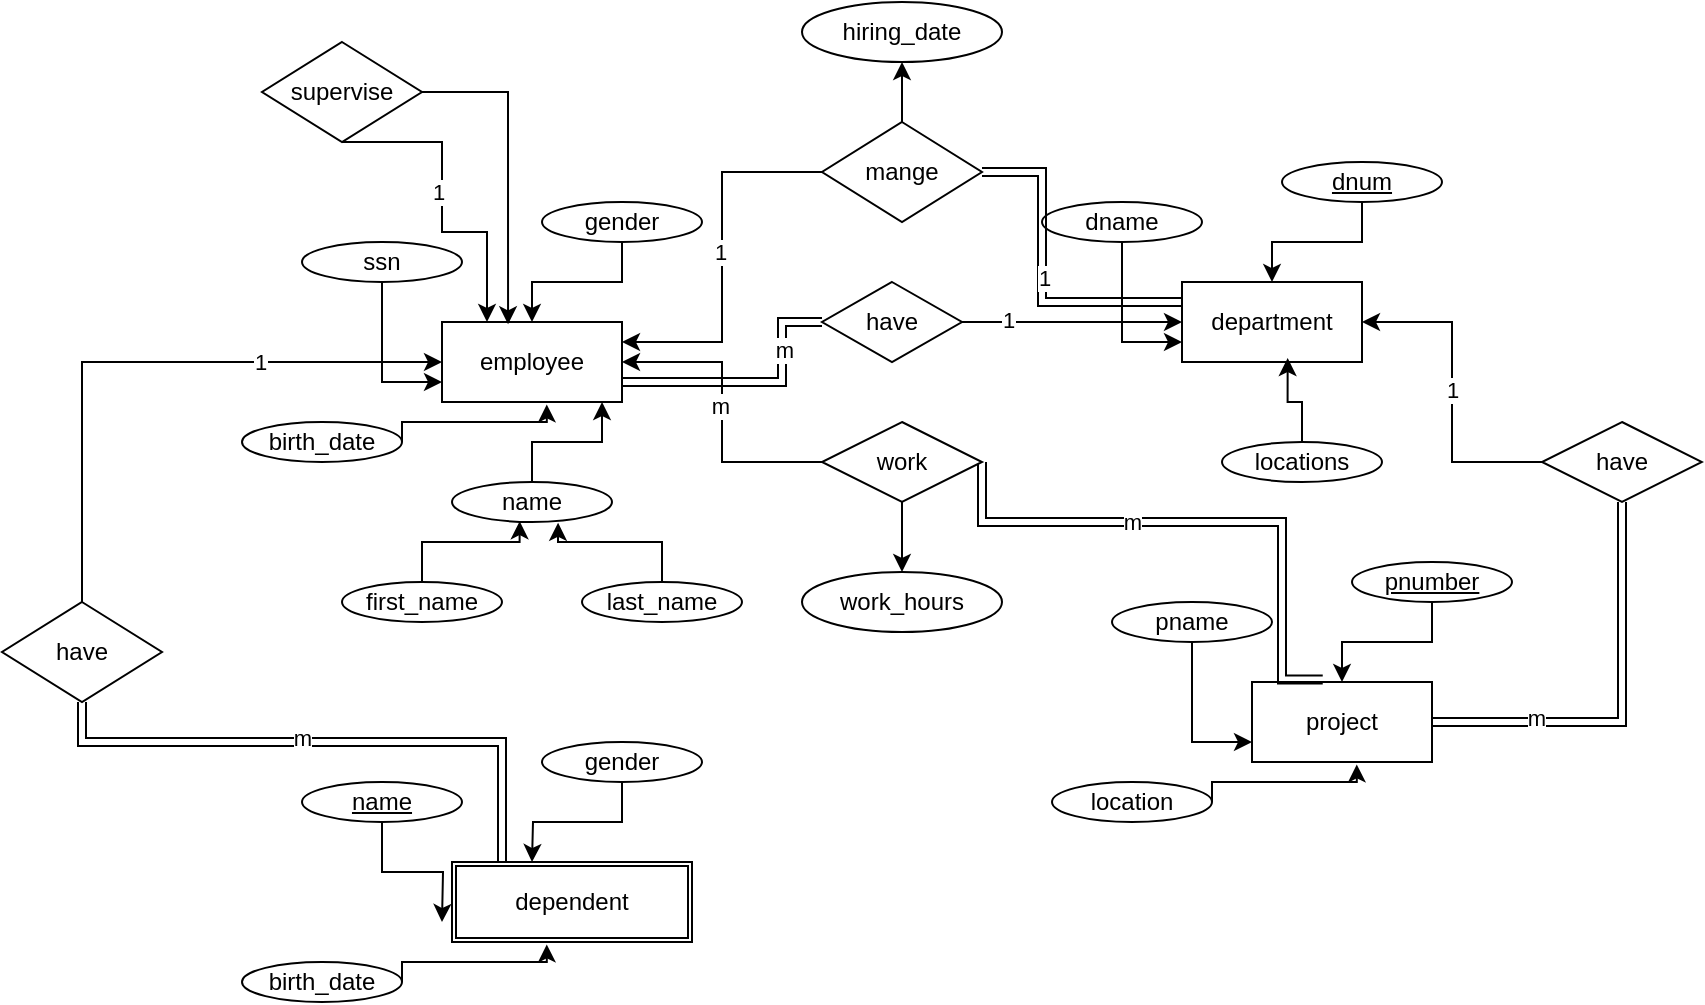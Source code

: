 <mxfile version="27.1.6">
  <diagram name="Page-1" id="vknJ0HSC49CURDl3-mdx">
    <mxGraphModel dx="2575" dy="620" grid="1" gridSize="10" guides="1" tooltips="1" connect="1" arrows="1" fold="1" page="1" pageScale="1" pageWidth="850" pageHeight="1100" math="0" shadow="0">
      <root>
        <mxCell id="0" />
        <mxCell id="1" parent="0" />
        <mxCell id="K1OXzFgDzaIbVZVbNI_d-1" value="employee" style="rounded=0;whiteSpace=wrap;html=1;" vertex="1" parent="1">
          <mxGeometry x="170" y="180" width="90" height="40" as="geometry" />
        </mxCell>
        <mxCell id="K1OXzFgDzaIbVZVbNI_d-10" style="edgeStyle=orthogonalEdgeStyle;rounded=0;orthogonalLoop=1;jettySize=auto;html=1;exitX=0.5;exitY=1;exitDx=0;exitDy=0;entryX=0;entryY=0.75;entryDx=0;entryDy=0;" edge="1" parent="1" source="K1OXzFgDzaIbVZVbNI_d-2" target="K1OXzFgDzaIbVZVbNI_d-1">
          <mxGeometry relative="1" as="geometry" />
        </mxCell>
        <mxCell id="K1OXzFgDzaIbVZVbNI_d-2" value="ssn" style="ellipse;whiteSpace=wrap;html=1;" vertex="1" parent="1">
          <mxGeometry x="100" y="140" width="80" height="20" as="geometry" />
        </mxCell>
        <mxCell id="K1OXzFgDzaIbVZVbNI_d-3" value="birth_date" style="ellipse;whiteSpace=wrap;html=1;" vertex="1" parent="1">
          <mxGeometry x="70" y="230" width="80" height="20" as="geometry" />
        </mxCell>
        <mxCell id="K1OXzFgDzaIbVZVbNI_d-4" value="name" style="ellipse;whiteSpace=wrap;html=1;" vertex="1" parent="1">
          <mxGeometry x="175" y="260" width="80" height="20" as="geometry" />
        </mxCell>
        <mxCell id="K1OXzFgDzaIbVZVbNI_d-9" style="edgeStyle=orthogonalEdgeStyle;rounded=0;orthogonalLoop=1;jettySize=auto;html=1;exitX=0.5;exitY=1;exitDx=0;exitDy=0;" edge="1" parent="1" source="K1OXzFgDzaIbVZVbNI_d-5" target="K1OXzFgDzaIbVZVbNI_d-1">
          <mxGeometry relative="1" as="geometry" />
        </mxCell>
        <mxCell id="K1OXzFgDzaIbVZVbNI_d-5" value="gender" style="ellipse;whiteSpace=wrap;html=1;" vertex="1" parent="1">
          <mxGeometry x="220" y="120" width="80" height="20" as="geometry" />
        </mxCell>
        <mxCell id="K1OXzFgDzaIbVZVbNI_d-6" value="last_name" style="ellipse;whiteSpace=wrap;html=1;" vertex="1" parent="1">
          <mxGeometry x="240" y="310" width="80" height="20" as="geometry" />
        </mxCell>
        <mxCell id="K1OXzFgDzaIbVZVbNI_d-7" value="first_name" style="ellipse;whiteSpace=wrap;html=1;" vertex="1" parent="1">
          <mxGeometry x="120" y="310" width="80" height="20" as="geometry" />
        </mxCell>
        <mxCell id="K1OXzFgDzaIbVZVbNI_d-11" style="edgeStyle=orthogonalEdgeStyle;rounded=0;orthogonalLoop=1;jettySize=auto;html=1;exitX=1;exitY=0.5;exitDx=0;exitDy=0;entryX=0.582;entryY=1.03;entryDx=0;entryDy=0;entryPerimeter=0;" edge="1" parent="1" source="K1OXzFgDzaIbVZVbNI_d-3" target="K1OXzFgDzaIbVZVbNI_d-1">
          <mxGeometry relative="1" as="geometry">
            <Array as="points">
              <mxPoint x="150" y="230" />
              <mxPoint x="222" y="230" />
            </Array>
          </mxGeometry>
        </mxCell>
        <mxCell id="K1OXzFgDzaIbVZVbNI_d-12" style="edgeStyle=orthogonalEdgeStyle;rounded=0;orthogonalLoop=1;jettySize=auto;html=1;exitX=0.5;exitY=0;exitDx=0;exitDy=0;entryX=0.889;entryY=1;entryDx=0;entryDy=0;entryPerimeter=0;" edge="1" parent="1" source="K1OXzFgDzaIbVZVbNI_d-4" target="K1OXzFgDzaIbVZVbNI_d-1">
          <mxGeometry relative="1" as="geometry" />
        </mxCell>
        <mxCell id="K1OXzFgDzaIbVZVbNI_d-13" style="edgeStyle=orthogonalEdgeStyle;rounded=0;orthogonalLoop=1;jettySize=auto;html=1;exitX=0.5;exitY=0;exitDx=0;exitDy=0;entryX=0.663;entryY=1.02;entryDx=0;entryDy=0;entryPerimeter=0;" edge="1" parent="1" source="K1OXzFgDzaIbVZVbNI_d-6" target="K1OXzFgDzaIbVZVbNI_d-4">
          <mxGeometry relative="1" as="geometry" />
        </mxCell>
        <mxCell id="K1OXzFgDzaIbVZVbNI_d-14" style="edgeStyle=orthogonalEdgeStyle;rounded=0;orthogonalLoop=1;jettySize=auto;html=1;exitX=0.5;exitY=0;exitDx=0;exitDy=0;entryX=0.423;entryY=0.98;entryDx=0;entryDy=0;entryPerimeter=0;" edge="1" parent="1" source="K1OXzFgDzaIbVZVbNI_d-7" target="K1OXzFgDzaIbVZVbNI_d-4">
          <mxGeometry relative="1" as="geometry" />
        </mxCell>
        <mxCell id="K1OXzFgDzaIbVZVbNI_d-15" value="department" style="rounded=0;whiteSpace=wrap;html=1;" vertex="1" parent="1">
          <mxGeometry x="540" y="160" width="90" height="40" as="geometry" />
        </mxCell>
        <mxCell id="K1OXzFgDzaIbVZVbNI_d-16" style="edgeStyle=orthogonalEdgeStyle;rounded=0;orthogonalLoop=1;jettySize=auto;html=1;exitX=0.5;exitY=1;exitDx=0;exitDy=0;entryX=0;entryY=0.75;entryDx=0;entryDy=0;" edge="1" parent="1" source="K1OXzFgDzaIbVZVbNI_d-17" target="K1OXzFgDzaIbVZVbNI_d-15">
          <mxGeometry relative="1" as="geometry" />
        </mxCell>
        <mxCell id="K1OXzFgDzaIbVZVbNI_d-17" value="dname" style="ellipse;whiteSpace=wrap;html=1;" vertex="1" parent="1">
          <mxGeometry x="470" y="120" width="80" height="20" as="geometry" />
        </mxCell>
        <mxCell id="K1OXzFgDzaIbVZVbNI_d-18" value="locations" style="ellipse;whiteSpace=wrap;html=1;" vertex="1" parent="1">
          <mxGeometry x="560" y="240" width="80" height="20" as="geometry" />
        </mxCell>
        <mxCell id="K1OXzFgDzaIbVZVbNI_d-20" style="edgeStyle=orthogonalEdgeStyle;rounded=0;orthogonalLoop=1;jettySize=auto;html=1;exitX=0.5;exitY=1;exitDx=0;exitDy=0;" edge="1" parent="1" source="K1OXzFgDzaIbVZVbNI_d-21" target="K1OXzFgDzaIbVZVbNI_d-15">
          <mxGeometry relative="1" as="geometry" />
        </mxCell>
        <mxCell id="K1OXzFgDzaIbVZVbNI_d-21" value="&lt;u&gt;dnum&lt;/u&gt;" style="ellipse;whiteSpace=wrap;html=1;" vertex="1" parent="1">
          <mxGeometry x="590" y="100" width="80" height="20" as="geometry" />
        </mxCell>
        <mxCell id="K1OXzFgDzaIbVZVbNI_d-28" style="edgeStyle=orthogonalEdgeStyle;rounded=0;orthogonalLoop=1;jettySize=auto;html=1;exitX=0.5;exitY=0;exitDx=0;exitDy=0;entryX=0.587;entryY=0.95;entryDx=0;entryDy=0;entryPerimeter=0;" edge="1" parent="1" source="K1OXzFgDzaIbVZVbNI_d-18" target="K1OXzFgDzaIbVZVbNI_d-15">
          <mxGeometry relative="1" as="geometry" />
        </mxCell>
        <mxCell id="K1OXzFgDzaIbVZVbNI_d-29" value="project" style="rounded=0;whiteSpace=wrap;html=1;" vertex="1" parent="1">
          <mxGeometry x="575" y="360" width="90" height="40" as="geometry" />
        </mxCell>
        <mxCell id="K1OXzFgDzaIbVZVbNI_d-30" style="edgeStyle=orthogonalEdgeStyle;rounded=0;orthogonalLoop=1;jettySize=auto;html=1;exitX=0.5;exitY=1;exitDx=0;exitDy=0;entryX=0;entryY=0.75;entryDx=0;entryDy=0;" edge="1" parent="1" source="K1OXzFgDzaIbVZVbNI_d-31" target="K1OXzFgDzaIbVZVbNI_d-29">
          <mxGeometry relative="1" as="geometry" />
        </mxCell>
        <mxCell id="K1OXzFgDzaIbVZVbNI_d-31" value="pname" style="ellipse;whiteSpace=wrap;html=1;" vertex="1" parent="1">
          <mxGeometry x="505" y="320" width="80" height="20" as="geometry" />
        </mxCell>
        <mxCell id="K1OXzFgDzaIbVZVbNI_d-32" value="location" style="ellipse;whiteSpace=wrap;html=1;" vertex="1" parent="1">
          <mxGeometry x="475" y="410" width="80" height="20" as="geometry" />
        </mxCell>
        <mxCell id="K1OXzFgDzaIbVZVbNI_d-34" style="edgeStyle=orthogonalEdgeStyle;rounded=0;orthogonalLoop=1;jettySize=auto;html=1;exitX=0.5;exitY=1;exitDx=0;exitDy=0;" edge="1" parent="1" source="K1OXzFgDzaIbVZVbNI_d-35" target="K1OXzFgDzaIbVZVbNI_d-29">
          <mxGeometry relative="1" as="geometry" />
        </mxCell>
        <mxCell id="K1OXzFgDzaIbVZVbNI_d-35" value="&lt;u&gt;pnumber&lt;/u&gt;" style="ellipse;whiteSpace=wrap;html=1;" vertex="1" parent="1">
          <mxGeometry x="625" y="300" width="80" height="20" as="geometry" />
        </mxCell>
        <mxCell id="K1OXzFgDzaIbVZVbNI_d-38" style="edgeStyle=orthogonalEdgeStyle;rounded=0;orthogonalLoop=1;jettySize=auto;html=1;exitX=1;exitY=0.5;exitDx=0;exitDy=0;entryX=0.582;entryY=1.03;entryDx=0;entryDy=0;entryPerimeter=0;" edge="1" parent="1" source="K1OXzFgDzaIbVZVbNI_d-32" target="K1OXzFgDzaIbVZVbNI_d-29">
          <mxGeometry relative="1" as="geometry">
            <Array as="points">
              <mxPoint x="555" y="410" />
              <mxPoint x="627" y="410" />
            </Array>
          </mxGeometry>
        </mxCell>
        <mxCell id="K1OXzFgDzaIbVZVbNI_d-43" style="edgeStyle=orthogonalEdgeStyle;rounded=0;orthogonalLoop=1;jettySize=auto;html=1;exitX=1;exitY=0.5;exitDx=0;exitDy=0;entryX=0.393;entryY=-0.03;entryDx=0;entryDy=0;entryPerimeter=0;shape=link;" edge="1" parent="1" source="K1OXzFgDzaIbVZVbNI_d-42" target="K1OXzFgDzaIbVZVbNI_d-29">
          <mxGeometry relative="1" as="geometry">
            <mxPoint x="550" y="300" as="targetPoint" />
            <Array as="points">
              <mxPoint x="440" y="280" />
              <mxPoint x="590" y="280" />
              <mxPoint x="590" y="359" />
            </Array>
          </mxGeometry>
        </mxCell>
        <mxCell id="K1OXzFgDzaIbVZVbNI_d-82" value="m" style="edgeLabel;html=1;align=center;verticalAlign=middle;resizable=0;points=[];" vertex="1" connectable="0" parent="K1OXzFgDzaIbVZVbNI_d-43">
          <mxGeometry x="-0.247" relative="1" as="geometry">
            <mxPoint as="offset" />
          </mxGeometry>
        </mxCell>
        <mxCell id="K1OXzFgDzaIbVZVbNI_d-44" style="edgeStyle=orthogonalEdgeStyle;rounded=0;orthogonalLoop=1;jettySize=auto;html=1;exitX=0;exitY=0.5;exitDx=0;exitDy=0;entryX=1;entryY=0.5;entryDx=0;entryDy=0;" edge="1" parent="1" source="K1OXzFgDzaIbVZVbNI_d-42" target="K1OXzFgDzaIbVZVbNI_d-1">
          <mxGeometry relative="1" as="geometry" />
        </mxCell>
        <mxCell id="K1OXzFgDzaIbVZVbNI_d-80" value="m" style="edgeLabel;html=1;align=center;verticalAlign=middle;resizable=0;points=[];" vertex="1" connectable="0" parent="K1OXzFgDzaIbVZVbNI_d-44">
          <mxGeometry x="0.06" y="1" relative="1" as="geometry">
            <mxPoint y="1" as="offset" />
          </mxGeometry>
        </mxCell>
        <mxCell id="K1OXzFgDzaIbVZVbNI_d-71" style="edgeStyle=orthogonalEdgeStyle;rounded=0;orthogonalLoop=1;jettySize=auto;html=1;exitX=0.5;exitY=1;exitDx=0;exitDy=0;entryX=0.5;entryY=0;entryDx=0;entryDy=0;" edge="1" parent="1" source="K1OXzFgDzaIbVZVbNI_d-42" target="K1OXzFgDzaIbVZVbNI_d-70">
          <mxGeometry relative="1" as="geometry" />
        </mxCell>
        <mxCell id="K1OXzFgDzaIbVZVbNI_d-42" value="work" style="rhombus;whiteSpace=wrap;html=1;" vertex="1" parent="1">
          <mxGeometry x="360" y="230" width="80" height="40" as="geometry" />
        </mxCell>
        <mxCell id="K1OXzFgDzaIbVZVbNI_d-46" style="edgeStyle=orthogonalEdgeStyle;rounded=0;orthogonalLoop=1;jettySize=auto;html=1;exitX=0.5;exitY=1;exitDx=0;exitDy=0;entryX=0;entryY=0.75;entryDx=0;entryDy=0;" edge="1" parent="1" source="K1OXzFgDzaIbVZVbNI_d-47">
          <mxGeometry relative="1" as="geometry">
            <mxPoint x="170" y="480" as="targetPoint" />
          </mxGeometry>
        </mxCell>
        <mxCell id="K1OXzFgDzaIbVZVbNI_d-47" value="&lt;u&gt;name&lt;/u&gt;" style="ellipse;whiteSpace=wrap;html=1;" vertex="1" parent="1">
          <mxGeometry x="100" y="410" width="80" height="20" as="geometry" />
        </mxCell>
        <mxCell id="K1OXzFgDzaIbVZVbNI_d-48" value="birth_date" style="ellipse;whiteSpace=wrap;html=1;" vertex="1" parent="1">
          <mxGeometry x="70" y="500" width="80" height="20" as="geometry" />
        </mxCell>
        <mxCell id="K1OXzFgDzaIbVZVbNI_d-50" style="edgeStyle=orthogonalEdgeStyle;rounded=0;orthogonalLoop=1;jettySize=auto;html=1;exitX=0.5;exitY=1;exitDx=0;exitDy=0;" edge="1" parent="1" source="K1OXzFgDzaIbVZVbNI_d-51">
          <mxGeometry relative="1" as="geometry">
            <mxPoint x="215" y="450" as="targetPoint" />
          </mxGeometry>
        </mxCell>
        <mxCell id="K1OXzFgDzaIbVZVbNI_d-51" value="gender" style="ellipse;whiteSpace=wrap;html=1;" vertex="1" parent="1">
          <mxGeometry x="220" y="390" width="80" height="20" as="geometry" />
        </mxCell>
        <mxCell id="K1OXzFgDzaIbVZVbNI_d-54" style="edgeStyle=orthogonalEdgeStyle;rounded=0;orthogonalLoop=1;jettySize=auto;html=1;exitX=1;exitY=0.5;exitDx=0;exitDy=0;entryX=0.582;entryY=1.03;entryDx=0;entryDy=0;entryPerimeter=0;" edge="1" parent="1" source="K1OXzFgDzaIbVZVbNI_d-48">
          <mxGeometry relative="1" as="geometry">
            <Array as="points">
              <mxPoint x="150" y="500" />
              <mxPoint x="222" y="500" />
            </Array>
            <mxPoint x="222.38" y="491.2" as="targetPoint" />
          </mxGeometry>
        </mxCell>
        <mxCell id="K1OXzFgDzaIbVZVbNI_d-63" value="dependent" style="shape=ext;double=1;rounded=0;whiteSpace=wrap;html=1;" vertex="1" parent="1">
          <mxGeometry x="175" y="450" width="120" height="40" as="geometry" />
        </mxCell>
        <mxCell id="K1OXzFgDzaIbVZVbNI_d-65" style="edgeStyle=orthogonalEdgeStyle;rounded=0;orthogonalLoop=1;jettySize=auto;html=1;exitX=1;exitY=0.5;exitDx=0;exitDy=0;entryX=0;entryY=0.25;entryDx=0;entryDy=0;shape=link;" edge="1" parent="1" source="K1OXzFgDzaIbVZVbNI_d-64" target="K1OXzFgDzaIbVZVbNI_d-15">
          <mxGeometry relative="1" as="geometry">
            <Array as="points">
              <mxPoint x="470" y="105" />
              <mxPoint x="470" y="170" />
            </Array>
          </mxGeometry>
        </mxCell>
        <mxCell id="K1OXzFgDzaIbVZVbNI_d-91" value="1" style="edgeLabel;html=1;align=center;verticalAlign=middle;resizable=0;points=[];" vertex="1" connectable="0" parent="K1OXzFgDzaIbVZVbNI_d-65">
          <mxGeometry x="0.009" y="1" relative="1" as="geometry">
            <mxPoint as="offset" />
          </mxGeometry>
        </mxCell>
        <mxCell id="K1OXzFgDzaIbVZVbNI_d-66" style="edgeStyle=orthogonalEdgeStyle;rounded=0;orthogonalLoop=1;jettySize=auto;html=1;exitX=0;exitY=0.5;exitDx=0;exitDy=0;entryX=1;entryY=0.25;entryDx=0;entryDy=0;" edge="1" parent="1" source="K1OXzFgDzaIbVZVbNI_d-64" target="K1OXzFgDzaIbVZVbNI_d-1">
          <mxGeometry relative="1" as="geometry" />
        </mxCell>
        <mxCell id="K1OXzFgDzaIbVZVbNI_d-88" value="1" style="edgeLabel;html=1;align=center;verticalAlign=middle;resizable=0;points=[];" vertex="1" connectable="0" parent="K1OXzFgDzaIbVZVbNI_d-66">
          <mxGeometry x="-0.035" y="-1" relative="1" as="geometry">
            <mxPoint as="offset" />
          </mxGeometry>
        </mxCell>
        <mxCell id="K1OXzFgDzaIbVZVbNI_d-90" style="edgeStyle=orthogonalEdgeStyle;rounded=0;orthogonalLoop=1;jettySize=auto;html=1;exitX=0.5;exitY=0;exitDx=0;exitDy=0;entryX=0.5;entryY=1;entryDx=0;entryDy=0;" edge="1" parent="1" source="K1OXzFgDzaIbVZVbNI_d-64" target="K1OXzFgDzaIbVZVbNI_d-89">
          <mxGeometry relative="1" as="geometry" />
        </mxCell>
        <mxCell id="K1OXzFgDzaIbVZVbNI_d-64" value="mange" style="rhombus;whiteSpace=wrap;html=1;" vertex="1" parent="1">
          <mxGeometry x="360" y="80" width="80" height="50" as="geometry" />
        </mxCell>
        <mxCell id="K1OXzFgDzaIbVZVbNI_d-68" style="edgeStyle=orthogonalEdgeStyle;rounded=0;orthogonalLoop=1;jettySize=auto;html=1;exitX=0;exitY=0.5;exitDx=0;exitDy=0;entryX=1;entryY=0.5;entryDx=0;entryDy=0;" edge="1" parent="1" source="K1OXzFgDzaIbVZVbNI_d-67" target="K1OXzFgDzaIbVZVbNI_d-15">
          <mxGeometry relative="1" as="geometry" />
        </mxCell>
        <mxCell id="K1OXzFgDzaIbVZVbNI_d-98" value="1" style="edgeLabel;html=1;align=center;verticalAlign=middle;resizable=0;points=[];" vertex="1" connectable="0" parent="K1OXzFgDzaIbVZVbNI_d-68">
          <mxGeometry x="0.02" relative="1" as="geometry">
            <mxPoint as="offset" />
          </mxGeometry>
        </mxCell>
        <mxCell id="K1OXzFgDzaIbVZVbNI_d-69" style="edgeStyle=orthogonalEdgeStyle;rounded=0;orthogonalLoop=1;jettySize=auto;html=1;exitX=0.5;exitY=1;exitDx=0;exitDy=0;entryX=1;entryY=0.5;entryDx=0;entryDy=0;shape=link;" edge="1" parent="1" source="K1OXzFgDzaIbVZVbNI_d-67" target="K1OXzFgDzaIbVZVbNI_d-29">
          <mxGeometry relative="1" as="geometry" />
        </mxCell>
        <mxCell id="K1OXzFgDzaIbVZVbNI_d-97" value="m" style="edgeLabel;html=1;align=center;verticalAlign=middle;resizable=0;points=[];" vertex="1" connectable="0" parent="K1OXzFgDzaIbVZVbNI_d-69">
          <mxGeometry x="0.509" y="-2" relative="1" as="geometry">
            <mxPoint x="1" as="offset" />
          </mxGeometry>
        </mxCell>
        <mxCell id="K1OXzFgDzaIbVZVbNI_d-67" value="have" style="rhombus;whiteSpace=wrap;html=1;" vertex="1" parent="1">
          <mxGeometry x="720" y="230" width="80" height="40" as="geometry" />
        </mxCell>
        <mxCell id="K1OXzFgDzaIbVZVbNI_d-70" value="work_hours" style="ellipse;whiteSpace=wrap;html=1;" vertex="1" parent="1">
          <mxGeometry x="350" y="305" width="100" height="30" as="geometry" />
        </mxCell>
        <mxCell id="K1OXzFgDzaIbVZVbNI_d-74" style="edgeStyle=orthogonalEdgeStyle;rounded=0;orthogonalLoop=1;jettySize=auto;html=1;exitX=0.5;exitY=1;exitDx=0;exitDy=0;entryX=0.25;entryY=0;entryDx=0;entryDy=0;" edge="1" parent="1" source="K1OXzFgDzaIbVZVbNI_d-72" target="K1OXzFgDzaIbVZVbNI_d-1">
          <mxGeometry relative="1" as="geometry">
            <Array as="points">
              <mxPoint x="170" y="90" />
              <mxPoint x="170" y="135" />
              <mxPoint x="193" y="135" />
            </Array>
          </mxGeometry>
        </mxCell>
        <mxCell id="K1OXzFgDzaIbVZVbNI_d-101" value="1" style="edgeLabel;html=1;align=center;verticalAlign=middle;resizable=0;points=[];" vertex="1" connectable="0" parent="K1OXzFgDzaIbVZVbNI_d-74">
          <mxGeometry x="-0.096" y="-2" relative="1" as="geometry">
            <mxPoint y="1" as="offset" />
          </mxGeometry>
        </mxCell>
        <mxCell id="K1OXzFgDzaIbVZVbNI_d-72" value="supervise" style="rhombus;whiteSpace=wrap;html=1;" vertex="1" parent="1">
          <mxGeometry x="80" y="40" width="80" height="50" as="geometry" />
        </mxCell>
        <mxCell id="K1OXzFgDzaIbVZVbNI_d-73" style="edgeStyle=orthogonalEdgeStyle;rounded=0;orthogonalLoop=1;jettySize=auto;html=1;exitX=1;exitY=0.5;exitDx=0;exitDy=0;entryX=0.367;entryY=0.029;entryDx=0;entryDy=0;entryPerimeter=0;" edge="1" parent="1" source="K1OXzFgDzaIbVZVbNI_d-72" target="K1OXzFgDzaIbVZVbNI_d-1">
          <mxGeometry relative="1" as="geometry" />
        </mxCell>
        <mxCell id="K1OXzFgDzaIbVZVbNI_d-76" style="edgeStyle=orthogonalEdgeStyle;rounded=0;orthogonalLoop=1;jettySize=auto;html=1;exitX=0.5;exitY=0;exitDx=0;exitDy=0;entryX=0;entryY=0.5;entryDx=0;entryDy=0;" edge="1" parent="1" source="K1OXzFgDzaIbVZVbNI_d-75" target="K1OXzFgDzaIbVZVbNI_d-1">
          <mxGeometry relative="1" as="geometry" />
        </mxCell>
        <mxCell id="K1OXzFgDzaIbVZVbNI_d-83" value="1" style="edgeLabel;html=1;align=center;verticalAlign=middle;resizable=0;points=[];" vertex="1" connectable="0" parent="K1OXzFgDzaIbVZVbNI_d-76">
          <mxGeometry x="0.391" relative="1" as="geometry">
            <mxPoint as="offset" />
          </mxGeometry>
        </mxCell>
        <mxCell id="K1OXzFgDzaIbVZVbNI_d-77" style="edgeStyle=orthogonalEdgeStyle;rounded=0;orthogonalLoop=1;jettySize=auto;html=1;exitX=0.5;exitY=1;exitDx=0;exitDy=0;shape=link;" edge="1" parent="1" source="K1OXzFgDzaIbVZVbNI_d-75" target="K1OXzFgDzaIbVZVbNI_d-63">
          <mxGeometry relative="1" as="geometry">
            <Array as="points">
              <mxPoint x="-10" y="390" />
              <mxPoint x="200" y="390" />
            </Array>
          </mxGeometry>
        </mxCell>
        <mxCell id="K1OXzFgDzaIbVZVbNI_d-87" value="m" style="edgeLabel;html=1;align=center;verticalAlign=middle;resizable=0;points=[];" vertex="1" connectable="0" parent="K1OXzFgDzaIbVZVbNI_d-77">
          <mxGeometry x="-0.105" y="2" relative="1" as="geometry">
            <mxPoint as="offset" />
          </mxGeometry>
        </mxCell>
        <mxCell id="K1OXzFgDzaIbVZVbNI_d-75" value="have" style="rhombus;whiteSpace=wrap;html=1;" vertex="1" parent="1">
          <mxGeometry x="-50" y="320" width="80" height="50" as="geometry" />
        </mxCell>
        <mxCell id="K1OXzFgDzaIbVZVbNI_d-89" value="hiring_date" style="ellipse;whiteSpace=wrap;html=1;" vertex="1" parent="1">
          <mxGeometry x="350" y="20" width="100" height="30" as="geometry" />
        </mxCell>
        <mxCell id="K1OXzFgDzaIbVZVbNI_d-93" style="edgeStyle=orthogonalEdgeStyle;rounded=0;orthogonalLoop=1;jettySize=auto;html=1;exitX=1;exitY=0.5;exitDx=0;exitDy=0;entryX=0;entryY=0.5;entryDx=0;entryDy=0;" edge="1" parent="1" source="K1OXzFgDzaIbVZVbNI_d-92" target="K1OXzFgDzaIbVZVbNI_d-15">
          <mxGeometry relative="1" as="geometry" />
        </mxCell>
        <mxCell id="K1OXzFgDzaIbVZVbNI_d-95" value="1" style="edgeLabel;html=1;align=center;verticalAlign=middle;resizable=0;points=[];" vertex="1" connectable="0" parent="K1OXzFgDzaIbVZVbNI_d-93">
          <mxGeometry x="-0.56" y="1" relative="1" as="geometry">
            <mxPoint x="-1" as="offset" />
          </mxGeometry>
        </mxCell>
        <mxCell id="K1OXzFgDzaIbVZVbNI_d-94" style="edgeStyle=orthogonalEdgeStyle;rounded=0;orthogonalLoop=1;jettySize=auto;html=1;exitX=0;exitY=0.5;exitDx=0;exitDy=0;entryX=1;entryY=0.75;entryDx=0;entryDy=0;shape=link;" edge="1" parent="1" source="K1OXzFgDzaIbVZVbNI_d-92" target="K1OXzFgDzaIbVZVbNI_d-1">
          <mxGeometry relative="1" as="geometry">
            <Array as="points">
              <mxPoint x="340" y="180" />
              <mxPoint x="340" y="210" />
            </Array>
          </mxGeometry>
        </mxCell>
        <mxCell id="K1OXzFgDzaIbVZVbNI_d-96" value="m" style="edgeLabel;html=1;align=center;verticalAlign=middle;resizable=0;points=[];" vertex="1" connectable="0" parent="K1OXzFgDzaIbVZVbNI_d-94">
          <mxGeometry x="-0.487" y="1" relative="1" as="geometry">
            <mxPoint as="offset" />
          </mxGeometry>
        </mxCell>
        <mxCell id="K1OXzFgDzaIbVZVbNI_d-92" value="have" style="rhombus;whiteSpace=wrap;html=1;" vertex="1" parent="1">
          <mxGeometry x="360" y="160" width="70" height="40" as="geometry" />
        </mxCell>
      </root>
    </mxGraphModel>
  </diagram>
</mxfile>
